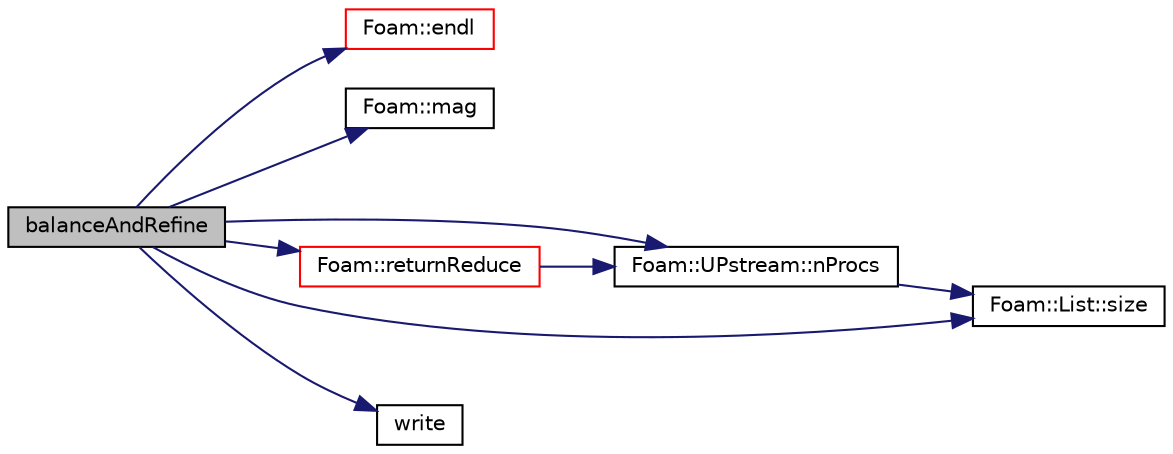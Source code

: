 digraph "balanceAndRefine"
{
  bgcolor="transparent";
  edge [fontname="Helvetica",fontsize="10",labelfontname="Helvetica",labelfontsize="10"];
  node [fontname="Helvetica",fontsize="10",shape=record];
  rankdir="LR";
  Node4114 [label="balanceAndRefine",height=0.2,width=0.4,color="black", fillcolor="grey75", style="filled", fontcolor="black"];
  Node4114 -> Node4115 [color="midnightblue",fontsize="10",style="solid",fontname="Helvetica"];
  Node4115 [label="Foam::endl",height=0.2,width=0.4,color="red",URL="$a21851.html#a2db8fe02a0d3909e9351bb4275b23ce4",tooltip="Add newline and flush stream. "];
  Node4114 -> Node4117 [color="midnightblue",fontsize="10",style="solid",fontname="Helvetica"];
  Node4117 [label="Foam::mag",height=0.2,width=0.4,color="black",URL="$a21851.html#a929da2a3fdcf3dacbbe0487d3a330dae"];
  Node4114 -> Node4118 [color="midnightblue",fontsize="10",style="solid",fontname="Helvetica"];
  Node4118 [label="Foam::UPstream::nProcs",height=0.2,width=0.4,color="black",URL="$a27377.html#aada0e04d8127eda8ee95be0772754a4f",tooltip="Number of processes in parallel run. "];
  Node4118 -> Node4119 [color="midnightblue",fontsize="10",style="solid",fontname="Helvetica"];
  Node4119 [label="Foam::List::size",height=0.2,width=0.4,color="black",URL="$a26833.html#a8a5f6fa29bd4b500caf186f60245b384",tooltip="Override size to be inconsistent with allocated storage. "];
  Node4114 -> Node4120 [color="midnightblue",fontsize="10",style="solid",fontname="Helvetica"];
  Node4120 [label="Foam::returnReduce",height=0.2,width=0.4,color="red",URL="$a21851.html#a8d528a67d2a9c6fe4fb94bc86872624b"];
  Node4120 -> Node4118 [color="midnightblue",fontsize="10",style="solid",fontname="Helvetica"];
  Node4114 -> Node4119 [color="midnightblue",fontsize="10",style="solid",fontname="Helvetica"];
  Node4114 -> Node4139 [color="midnightblue",fontsize="10",style="solid",fontname="Helvetica"];
  Node4139 [label="write",height=0.2,width=0.4,color="black",URL="$a20072.html#a8f30b3c2179b03a7acf273e9dea43342"];
}
